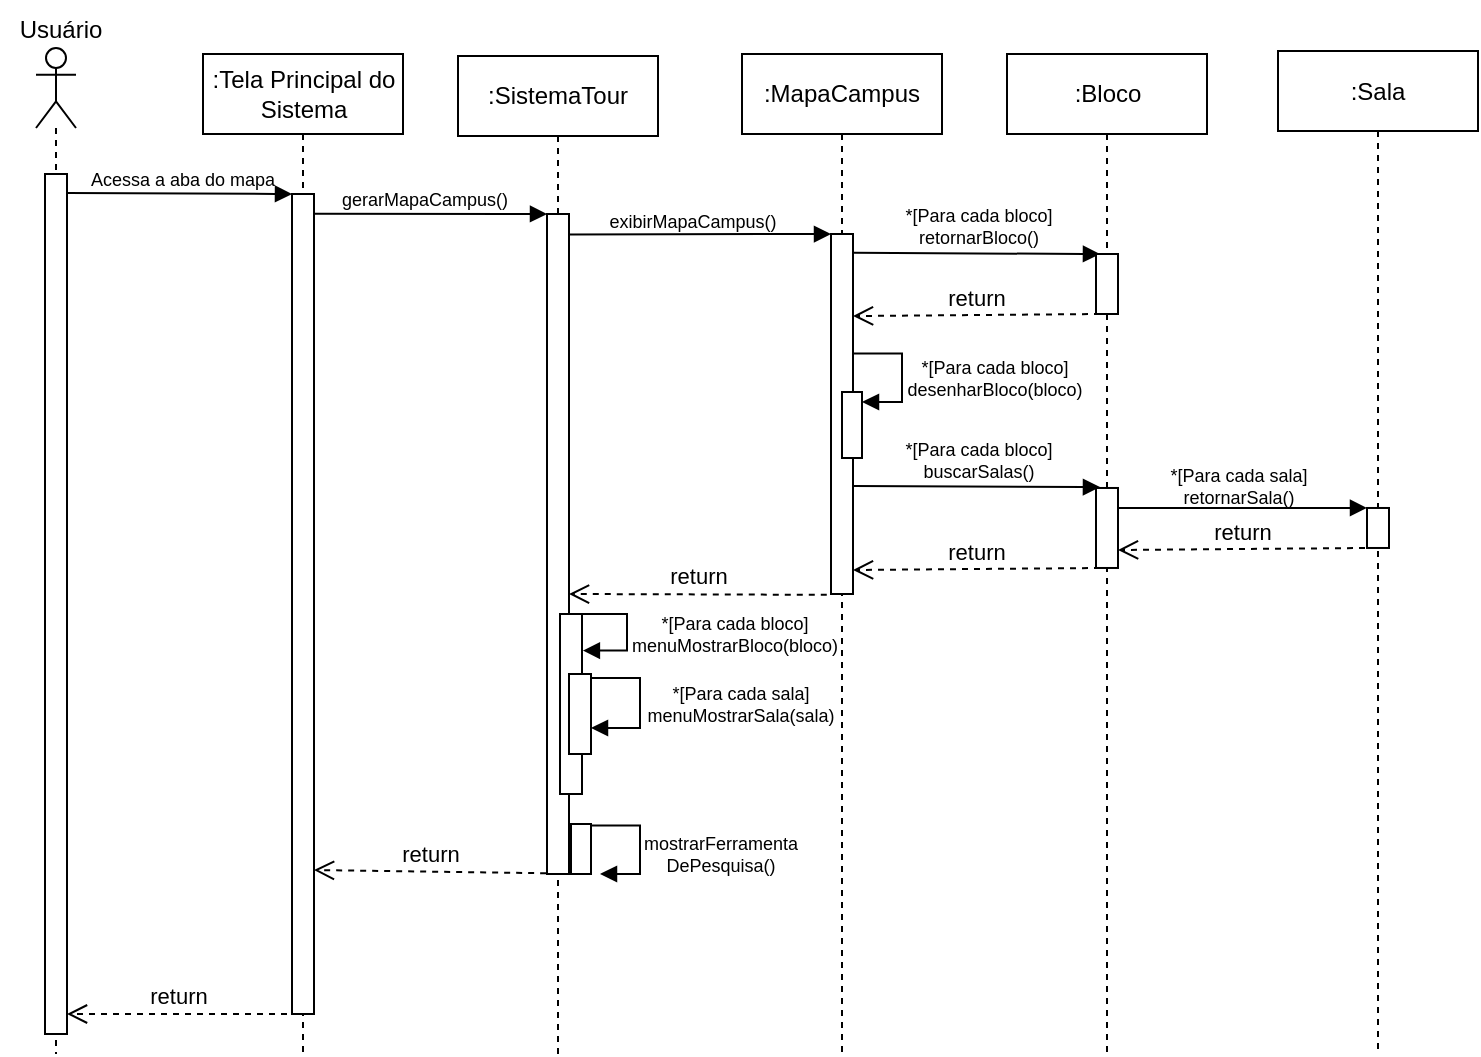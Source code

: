 <mxfile version="28.2.8">
  <diagram name="Page-1" id="UOCqBMkc54xa5ilKIQ9g">
    <mxGraphModel dx="1426" dy="777" grid="1" gridSize="10" guides="1" tooltips="1" connect="1" arrows="1" fold="1" page="1" pageScale="1" pageWidth="850" pageHeight="1100" math="0" shadow="0">
      <root>
        <mxCell id="0" />
        <mxCell id="1" parent="0" />
        <mxCell id="0Pdm_eUIWlIxIZ-GSmoy-18" value=":MapaCampus" style="shape=umlLifeline;perimeter=lifelinePerimeter;whiteSpace=wrap;html=1;container=1;dropTarget=0;collapsible=0;recursiveResize=0;outlineConnect=0;portConstraint=eastwest;newEdgeStyle={&quot;curved&quot;:0,&quot;rounded&quot;:0};" parent="1" vertex="1">
          <mxGeometry x="402" y="40" width="100" height="500" as="geometry" />
        </mxCell>
        <mxCell id="0Pdm_eUIWlIxIZ-GSmoy-13" value="" style="rounded=0;whiteSpace=wrap;html=1;" parent="1" vertex="1">
          <mxGeometry x="446.5" y="130" width="11" height="180" as="geometry" />
        </mxCell>
        <mxCell id="0Pdm_eUIWlIxIZ-GSmoy-21" value="*[Para cada bloco]&lt;div&gt;retornarBloco()&lt;/div&gt;" style="text;html=1;align=center;verticalAlign=middle;resizable=0;points=[];autosize=1;strokeColor=none;fillColor=none;fontSize=9;" parent="1" vertex="1">
          <mxGeometry x="469.98" y="106" width="100" height="40" as="geometry" />
        </mxCell>
        <mxCell id="0Pdm_eUIWlIxIZ-GSmoy-15" value="gerarMapaCampus()" style="text;html=1;align=center;verticalAlign=middle;resizable=0;points=[];autosize=1;strokeColor=none;fillColor=none;fontSize=9;" parent="1" vertex="1">
          <mxGeometry x="188" y="103" width="110" height="20" as="geometry" />
        </mxCell>
        <mxCell id="0Pdm_eUIWlIxIZ-GSmoy-17" value=":Tela Principal do Sistema" style="shape=umlLifeline;perimeter=lifelinePerimeter;whiteSpace=wrap;html=1;container=1;dropTarget=0;collapsible=0;recursiveResize=0;outlineConnect=0;portConstraint=eastwest;newEdgeStyle={&quot;curved&quot;:0,&quot;rounded&quot;:0};" parent="1" vertex="1">
          <mxGeometry x="132.5" y="40" width="100" height="500" as="geometry" />
        </mxCell>
        <mxCell id="0Pdm_eUIWlIxIZ-GSmoy-16" value="" style="shape=umlLifeline;perimeter=lifelinePerimeter;whiteSpace=wrap;html=1;container=1;dropTarget=0;collapsible=0;recursiveResize=0;outlineConnect=0;portConstraint=eastwest;newEdgeStyle={&quot;curved&quot;:0,&quot;rounded&quot;:0};participant=umlActor;" parent="1" vertex="1">
          <mxGeometry x="49" y="37" width="20" height="503" as="geometry" />
        </mxCell>
        <mxCell id="0Pdm_eUIWlIxIZ-GSmoy-4" value="" style="rounded=0;whiteSpace=wrap;html=1;" parent="1" vertex="1">
          <mxGeometry x="53.5" y="100" width="11" height="430" as="geometry" />
        </mxCell>
        <mxCell id="0Pdm_eUIWlIxIZ-GSmoy-8" value="Acessa a aba do mapa" style="text;html=1;align=center;verticalAlign=middle;resizable=0;points=[];autosize=1;strokeColor=none;fillColor=none;fontSize=9;" parent="1" vertex="1">
          <mxGeometry x="62" y="93" width="120" height="20" as="geometry" />
        </mxCell>
        <mxCell id="0Pdm_eUIWlIxIZ-GSmoy-6" value="" style="rounded=0;whiteSpace=wrap;html=1;" parent="1" vertex="1">
          <mxGeometry x="177" y="110" width="11" height="410" as="geometry" />
        </mxCell>
        <mxCell id="0Pdm_eUIWlIxIZ-GSmoy-7" value="" style="endArrow=block;html=1;rounded=0;exitX=1.003;exitY=0.022;exitDx=0;exitDy=0;exitPerimeter=0;entryX=0;entryY=0;entryDx=0;entryDy=0;endFill=1;" parent="1" source="0Pdm_eUIWlIxIZ-GSmoy-4" target="0Pdm_eUIWlIxIZ-GSmoy-6" edge="1">
          <mxGeometry width="50" height="50" relative="1" as="geometry">
            <mxPoint x="180" y="280" as="sourcePoint" />
            <mxPoint x="230" y="230" as="targetPoint" />
          </mxGeometry>
        </mxCell>
        <mxCell id="0Pdm_eUIWlIxIZ-GSmoy-14" value="" style="endArrow=block;html=1;rounded=0;exitX=1.023;exitY=0.024;exitDx=0;exitDy=0;exitPerimeter=0;entryX=0;entryY=0;entryDx=0;entryDy=0;endFill=1;" parent="1" source="0Pdm_eUIWlIxIZ-GSmoy-6" target="nKOX5bWAVEXmVr79JKXn-2" edge="1">
          <mxGeometry width="50" height="50" relative="1" as="geometry">
            <mxPoint x="188" y="190" as="sourcePoint" />
            <mxPoint x="301" y="190" as="targetPoint" />
          </mxGeometry>
        </mxCell>
        <mxCell id="0Pdm_eUIWlIxIZ-GSmoy-19" value=":Bloco" style="shape=umlLifeline;perimeter=lifelinePerimeter;whiteSpace=wrap;html=1;container=1;dropTarget=0;collapsible=0;recursiveResize=0;outlineConnect=0;portConstraint=eastwest;newEdgeStyle={&quot;curved&quot;:0,&quot;rounded&quot;:0};" parent="1" vertex="1">
          <mxGeometry x="534.5" y="40" width="100" height="500" as="geometry" />
        </mxCell>
        <mxCell id="0Pdm_eUIWlIxIZ-GSmoy-20" value="" style="endArrow=block;html=1;rounded=0;exitX=1.002;exitY=0.226;exitDx=0;exitDy=0;entryX=0;entryY=0;entryDx=0;entryDy=0;endFill=1;exitPerimeter=0;" parent="1" edge="1">
          <mxGeometry width="50" height="50" relative="1" as="geometry">
            <mxPoint x="457.502" y="139.434" as="sourcePoint" />
            <mxPoint x="580.98" y="140" as="targetPoint" />
          </mxGeometry>
        </mxCell>
        <mxCell id="0Pdm_eUIWlIxIZ-GSmoy-22" value="" style="rounded=0;whiteSpace=wrap;html=1;" parent="1" vertex="1">
          <mxGeometry x="579" y="140" width="11" height="30" as="geometry" />
        </mxCell>
        <mxCell id="0Pdm_eUIWlIxIZ-GSmoy-27" value="" style="html=1;points=[[0,0,0,0,5],[0,1,0,0,-5],[1,0,0,0,5],[1,1,0,0,-5]];perimeter=orthogonalPerimeter;outlineConnect=0;targetShapes=umlLifeline;portConstraint=eastwest;newEdgeStyle={&quot;curved&quot;:0,&quot;rounded&quot;:0};" parent="1" vertex="1">
          <mxGeometry x="452" y="209" width="10" height="33" as="geometry" />
        </mxCell>
        <mxCell id="0Pdm_eUIWlIxIZ-GSmoy-28" value="" style="html=1;align=left;spacingLeft=2;endArrow=block;rounded=0;edgeStyle=elbowEdgeStyle;rounded=0;exitX=1.089;exitY=0.74;exitDx=0;exitDy=0;exitPerimeter=0;entryX=1;entryY=0;entryDx=0;entryDy=5;entryPerimeter=0;" parent="1" edge="1">
          <mxGeometry x="-0.172" y="30" relative="1" as="geometry">
            <mxPoint x="457.499" y="189.8" as="sourcePoint" />
            <Array as="points">
              <mxPoint x="482" y="202" />
            </Array>
            <mxPoint x="462" y="214" as="targetPoint" />
            <mxPoint as="offset" />
          </mxGeometry>
        </mxCell>
        <mxCell id="0Pdm_eUIWlIxIZ-GSmoy-29" value="&lt;div&gt;&lt;span style=&quot;background-color: transparent; color: light-dark(rgb(0, 0, 0), rgb(255, 255, 255));&quot;&gt;*[Para cada bloco]&lt;/span&gt;&lt;/div&gt;&lt;div&gt;&lt;span style=&quot;background-color: transparent; color: light-dark(rgb(0, 0, 0), rgb(255, 255, 255));&quot;&gt;desenharBloco(bloco)&lt;/span&gt;&lt;/div&gt;" style="text;html=1;align=center;verticalAlign=middle;resizable=0;points=[];autosize=1;strokeColor=none;fillColor=none;fontSize=9;" parent="1" vertex="1">
          <mxGeometry x="473" y="182" width="110" height="40" as="geometry" />
        </mxCell>
        <mxCell id="0Pdm_eUIWlIxIZ-GSmoy-30" value="return" style="html=1;verticalAlign=bottom;endArrow=open;dashed=1;endSize=8;curved=0;rounded=0;entryX=1;entryY=0.75;entryDx=0;entryDy=0;exitX=0;exitY=1;exitDx=0;exitDy=0;" parent="1" edge="1">
          <mxGeometry relative="1" as="geometry">
            <mxPoint x="581" y="170" as="sourcePoint" />
            <mxPoint x="457.5" y="171.02" as="targetPoint" />
          </mxGeometry>
        </mxCell>
        <mxCell id="0Pdm_eUIWlIxIZ-GSmoy-32" value="return" style="html=1;verticalAlign=bottom;endArrow=open;dashed=1;endSize=8;curved=0;rounded=0;entryX=1.039;entryY=0.879;entryDx=0;entryDy=0;entryPerimeter=0;" parent="1" edge="1">
          <mxGeometry relative="1" as="geometry">
            <mxPoint x="304.07" y="449.62" as="sourcePoint" />
            <mxPoint x="187.999" y="448.0" as="targetPoint" />
          </mxGeometry>
        </mxCell>
        <mxCell id="0Pdm_eUIWlIxIZ-GSmoy-33" value="return" style="html=1;verticalAlign=bottom;endArrow=open;dashed=1;endSize=8;curved=0;rounded=0;" parent="1" edge="1">
          <mxGeometry relative="1" as="geometry">
            <mxPoint x="174.5" y="520" as="sourcePoint" />
            <mxPoint x="64.5" y="520" as="targetPoint" />
          </mxGeometry>
        </mxCell>
        <mxCell id="0Pdm_eUIWlIxIZ-GSmoy-34" value="Usuário" style="text;html=1;align=center;verticalAlign=middle;resizable=0;points=[];autosize=1;strokeColor=none;fillColor=none;" parent="1" vertex="1">
          <mxGeometry x="31" y="13" width="60" height="30" as="geometry" />
        </mxCell>
        <mxCell id="nKOX5bWAVEXmVr79JKXn-1" value=":SistemaTour" style="shape=umlLifeline;perimeter=lifelinePerimeter;whiteSpace=wrap;html=1;container=1;dropTarget=0;collapsible=0;recursiveResize=0;outlineConnect=0;portConstraint=eastwest;newEdgeStyle={&quot;curved&quot;:0,&quot;rounded&quot;:0};" parent="1" vertex="1">
          <mxGeometry x="260" y="41" width="100" height="499" as="geometry" />
        </mxCell>
        <mxCell id="zTUNtIjO2yE1GL84cruW-19" value="" style="html=1;points=[[0,0,0,0,5],[0,1,0,0,-5],[1,0,0,0,5],[1,1,0,0,-5]];perimeter=orthogonalPerimeter;outlineConnect=0;targetShapes=umlLifeline;portConstraint=eastwest;newEdgeStyle={&quot;curved&quot;:0,&quot;rounded&quot;:0};" parent="nKOX5bWAVEXmVr79JKXn-1" vertex="1">
          <mxGeometry x="56.5" y="384" width="10" height="25" as="geometry" />
        </mxCell>
        <mxCell id="nKOX5bWAVEXmVr79JKXn-2" value="" style="rounded=0;whiteSpace=wrap;html=1;" parent="1" vertex="1">
          <mxGeometry x="304.5" y="120" width="11" height="330" as="geometry" />
        </mxCell>
        <mxCell id="nKOX5bWAVEXmVr79JKXn-3" value="" style="endArrow=block;html=1;rounded=0;entryX=0;entryY=0;entryDx=0;entryDy=0;endFill=1;exitX=0.998;exitY=0.031;exitDx=0;exitDy=0;exitPerimeter=0;" parent="1" source="nKOX5bWAVEXmVr79JKXn-2" target="0Pdm_eUIWlIxIZ-GSmoy-13" edge="1">
          <mxGeometry width="50" height="50" relative="1" as="geometry">
            <mxPoint x="316" y="200" as="sourcePoint" />
            <mxPoint x="432.5" y="214" as="targetPoint" />
          </mxGeometry>
        </mxCell>
        <mxCell id="nKOX5bWAVEXmVr79JKXn-4" value="exibirMapaCampus()" style="text;html=1;align=center;verticalAlign=middle;resizable=0;points=[];autosize=1;strokeColor=none;fillColor=none;fontSize=9;" parent="1" vertex="1">
          <mxGeometry x="322" y="114" width="110" height="20" as="geometry" />
        </mxCell>
        <mxCell id="nKOX5bWAVEXmVr79JKXn-5" value="return" style="html=1;verticalAlign=bottom;endArrow=open;dashed=1;endSize=8;curved=0;rounded=0;entryX=1.01;entryY=0.365;entryDx=0;entryDy=0;entryPerimeter=0;" parent="1" edge="1">
          <mxGeometry relative="1" as="geometry">
            <mxPoint x="444.39" y="310.41" as="sourcePoint" />
            <mxPoint x="315.5" y="309.995" as="targetPoint" />
          </mxGeometry>
        </mxCell>
        <mxCell id="zTUNtIjO2yE1GL84cruW-1" value="" style="rounded=0;whiteSpace=wrap;html=1;" parent="1" vertex="1">
          <mxGeometry x="579" y="256.99" width="11" height="40" as="geometry" />
        </mxCell>
        <mxCell id="zTUNtIjO2yE1GL84cruW-2" value="" style="endArrow=block;html=1;rounded=0;exitX=1.002;exitY=0.226;exitDx=0;exitDy=0;entryX=0;entryY=0;entryDx=0;entryDy=0;endFill=1;exitPerimeter=0;" parent="1" edge="1">
          <mxGeometry width="50" height="50" relative="1" as="geometry">
            <mxPoint x="457.502" y="255.994" as="sourcePoint" />
            <mxPoint x="580.98" y="256.56" as="targetPoint" />
          </mxGeometry>
        </mxCell>
        <mxCell id="zTUNtIjO2yE1GL84cruW-3" value="*[Para cada bloco]&lt;div&gt;buscarSalas()&lt;/div&gt;" style="text;html=1;align=center;verticalAlign=middle;resizable=0;points=[];autosize=1;strokeColor=none;fillColor=none;fontSize=9;" parent="1" vertex="1">
          <mxGeometry x="469.98" y="222.99" width="100" height="40" as="geometry" />
        </mxCell>
        <mxCell id="zTUNtIjO2yE1GL84cruW-4" value=":Sala" style="shape=umlLifeline;perimeter=lifelinePerimeter;whiteSpace=wrap;html=1;container=1;dropTarget=0;collapsible=0;recursiveResize=0;outlineConnect=0;portConstraint=eastwest;newEdgeStyle={&quot;curved&quot;:0,&quot;rounded&quot;:0};" parent="1" vertex="1">
          <mxGeometry x="670" y="38.5" width="100" height="501.5" as="geometry" />
        </mxCell>
        <mxCell id="zTUNtIjO2yE1GL84cruW-5" value="" style="rounded=0;whiteSpace=wrap;html=1;" parent="1" vertex="1">
          <mxGeometry x="714.5" y="266.99" width="11" height="20" as="geometry" />
        </mxCell>
        <mxCell id="zTUNtIjO2yE1GL84cruW-6" value="" style="endArrow=block;html=1;rounded=0;exitX=1.002;exitY=0.226;exitDx=0;exitDy=0;entryX=0;entryY=0;entryDx=0;entryDy=0;endFill=1;exitPerimeter=0;" parent="1" target="zTUNtIjO2yE1GL84cruW-5" edge="1">
          <mxGeometry width="50" height="50" relative="1" as="geometry">
            <mxPoint x="590.002" y="266.994" as="sourcePoint" />
            <mxPoint x="713.48" y="267.56" as="targetPoint" />
          </mxGeometry>
        </mxCell>
        <mxCell id="zTUNtIjO2yE1GL84cruW-7" value="*[Para cada sala]&lt;div&gt;retornarSala()&lt;/div&gt;" style="text;html=1;align=center;verticalAlign=middle;resizable=0;points=[];autosize=1;strokeColor=none;fillColor=none;fontSize=9;" parent="1" vertex="1">
          <mxGeometry x="605" y="235.99" width="90" height="40" as="geometry" />
        </mxCell>
        <mxCell id="zTUNtIjO2yE1GL84cruW-8" value="return" style="html=1;verticalAlign=bottom;endArrow=open;dashed=1;endSize=8;curved=0;rounded=0;entryX=1;entryY=0.75;entryDx=0;entryDy=0;exitX=0;exitY=1;exitDx=0;exitDy=0;" parent="1" edge="1">
          <mxGeometry relative="1" as="geometry">
            <mxPoint x="713.5" y="286.99" as="sourcePoint" />
            <mxPoint x="590" y="288.01" as="targetPoint" />
          </mxGeometry>
        </mxCell>
        <mxCell id="zTUNtIjO2yE1GL84cruW-9" value="return" style="html=1;verticalAlign=bottom;endArrow=open;dashed=1;endSize=8;curved=0;rounded=0;entryX=1;entryY=0.75;entryDx=0;entryDy=0;exitX=0;exitY=1;exitDx=0;exitDy=0;" parent="1" edge="1">
          <mxGeometry relative="1" as="geometry">
            <mxPoint x="581" y="296.99" as="sourcePoint" />
            <mxPoint x="457.5" y="298.01" as="targetPoint" />
          </mxGeometry>
        </mxCell>
        <mxCell id="zTUNtIjO2yE1GL84cruW-11" value="" style="rounded=0;whiteSpace=wrap;html=1;" parent="1" vertex="1">
          <mxGeometry x="311" y="320" width="11" height="90" as="geometry" />
        </mxCell>
        <mxCell id="zTUNtIjO2yE1GL84cruW-12" value="" style="html=1;align=left;spacingLeft=2;endArrow=block;rounded=0;edgeStyle=elbowEdgeStyle;rounded=0;exitX=1.089;exitY=0.74;exitDx=0;exitDy=0;exitPerimeter=0;entryX=1.041;entryY=0.203;entryDx=0;entryDy=0;entryPerimeter=0;" parent="1" target="zTUNtIjO2yE1GL84cruW-11" edge="1">
          <mxGeometry x="-0.172" y="30" relative="1" as="geometry">
            <mxPoint x="319.999" y="320.0" as="sourcePoint" />
            <Array as="points">
              <mxPoint x="344.5" y="332.2" />
            </Array>
            <mxPoint x="324.5" y="344.2" as="targetPoint" />
            <mxPoint as="offset" />
          </mxGeometry>
        </mxCell>
        <mxCell id="zTUNtIjO2yE1GL84cruW-15" value="&lt;div&gt;&lt;span style=&quot;background-color: transparent; color: light-dark(rgb(0, 0, 0), rgb(255, 255, 255));&quot;&gt;*[Para cada bloco]&lt;/span&gt;&lt;/div&gt;&lt;div&gt;&lt;span style=&quot;background-color: transparent; color: light-dark(rgb(0, 0, 0), rgb(255, 255, 255));&quot;&gt;menuMostrarBloco(bloco)&lt;/span&gt;&lt;/div&gt;" style="text;html=1;align=center;verticalAlign=middle;resizable=0;points=[];autosize=1;strokeColor=none;fillColor=none;fontSize=9;" parent="1" vertex="1">
          <mxGeometry x="332.5" y="310" width="130" height="40" as="geometry" />
        </mxCell>
        <mxCell id="zTUNtIjO2yE1GL84cruW-16" value="" style="rounded=0;whiteSpace=wrap;html=1;" parent="1" vertex="1">
          <mxGeometry x="315.5" y="350" width="11" height="40" as="geometry" />
        </mxCell>
        <mxCell id="zTUNtIjO2yE1GL84cruW-17" value="" style="html=1;align=left;spacingLeft=2;endArrow=block;rounded=0;edgeStyle=elbowEdgeStyle;rounded=0;exitX=1.089;exitY=0.74;exitDx=0;exitDy=0;exitPerimeter=0;entryX=1.041;entryY=0.203;entryDx=0;entryDy=0;entryPerimeter=0;" parent="1" edge="1">
          <mxGeometry x="-0.172" y="30" relative="1" as="geometry">
            <mxPoint x="326.499" y="352.0" as="sourcePoint" />
            <Array as="points">
              <mxPoint x="351" y="364.2" />
            </Array>
            <mxPoint x="326.5" y="377" as="targetPoint" />
            <mxPoint as="offset" />
          </mxGeometry>
        </mxCell>
        <mxCell id="zTUNtIjO2yE1GL84cruW-18" value="&lt;div&gt;&lt;span style=&quot;background-color: transparent; color: light-dark(rgb(0, 0, 0), rgb(255, 255, 255));&quot;&gt;*[Para cada sala]&lt;/span&gt;&lt;/div&gt;&lt;div&gt;&lt;span style=&quot;background-color: transparent; color: light-dark(rgb(0, 0, 0), rgb(255, 255, 255));&quot;&gt;menuMostrarSala(sala)&lt;/span&gt;&lt;/div&gt;" style="text;html=1;align=center;verticalAlign=middle;resizable=0;points=[];autosize=1;strokeColor=none;fillColor=none;fontSize=9;" parent="1" vertex="1">
          <mxGeometry x="341" y="345" width="120" height="40" as="geometry" />
        </mxCell>
        <mxCell id="zTUNtIjO2yE1GL84cruW-20" value="" style="html=1;align=left;spacingLeft=2;endArrow=block;rounded=0;edgeStyle=elbowEdgeStyle;rounded=0;exitX=1.089;exitY=0.74;exitDx=0;exitDy=0;exitPerimeter=0;entryX=1;entryY=0;entryDx=0;entryDy=5;entryPerimeter=0;" parent="1" edge="1">
          <mxGeometry x="-0.172" y="30" relative="1" as="geometry">
            <mxPoint x="326.499" y="425.8" as="sourcePoint" />
            <Array as="points">
              <mxPoint x="351" y="438" />
            </Array>
            <mxPoint x="331" y="450" as="targetPoint" />
            <mxPoint as="offset" />
          </mxGeometry>
        </mxCell>
        <mxCell id="zTUNtIjO2yE1GL84cruW-21" value="&lt;div&gt;mostrarFerramenta&lt;/div&gt;&lt;div&gt;DePesquisa()&lt;/div&gt;" style="text;html=1;align=center;verticalAlign=middle;resizable=0;points=[];autosize=1;strokeColor=none;fillColor=none;fontSize=9;" parent="1" vertex="1">
          <mxGeometry x="341" y="420" width="100" height="40" as="geometry" />
        </mxCell>
      </root>
    </mxGraphModel>
  </diagram>
</mxfile>
